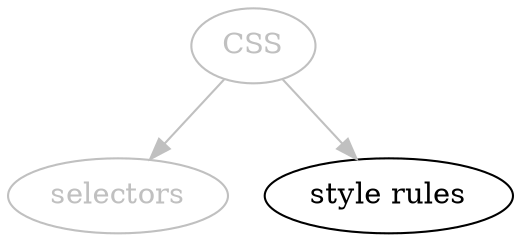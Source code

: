 digraph {
  rankdir = TD
  bgcolor = transparent
  CSS -> selectors [color=gray]
  CSS -> rule [color=gray]
  CSS, selectors [color=gray,fontcolor=gray]

  rule [label="style rules"]


}
